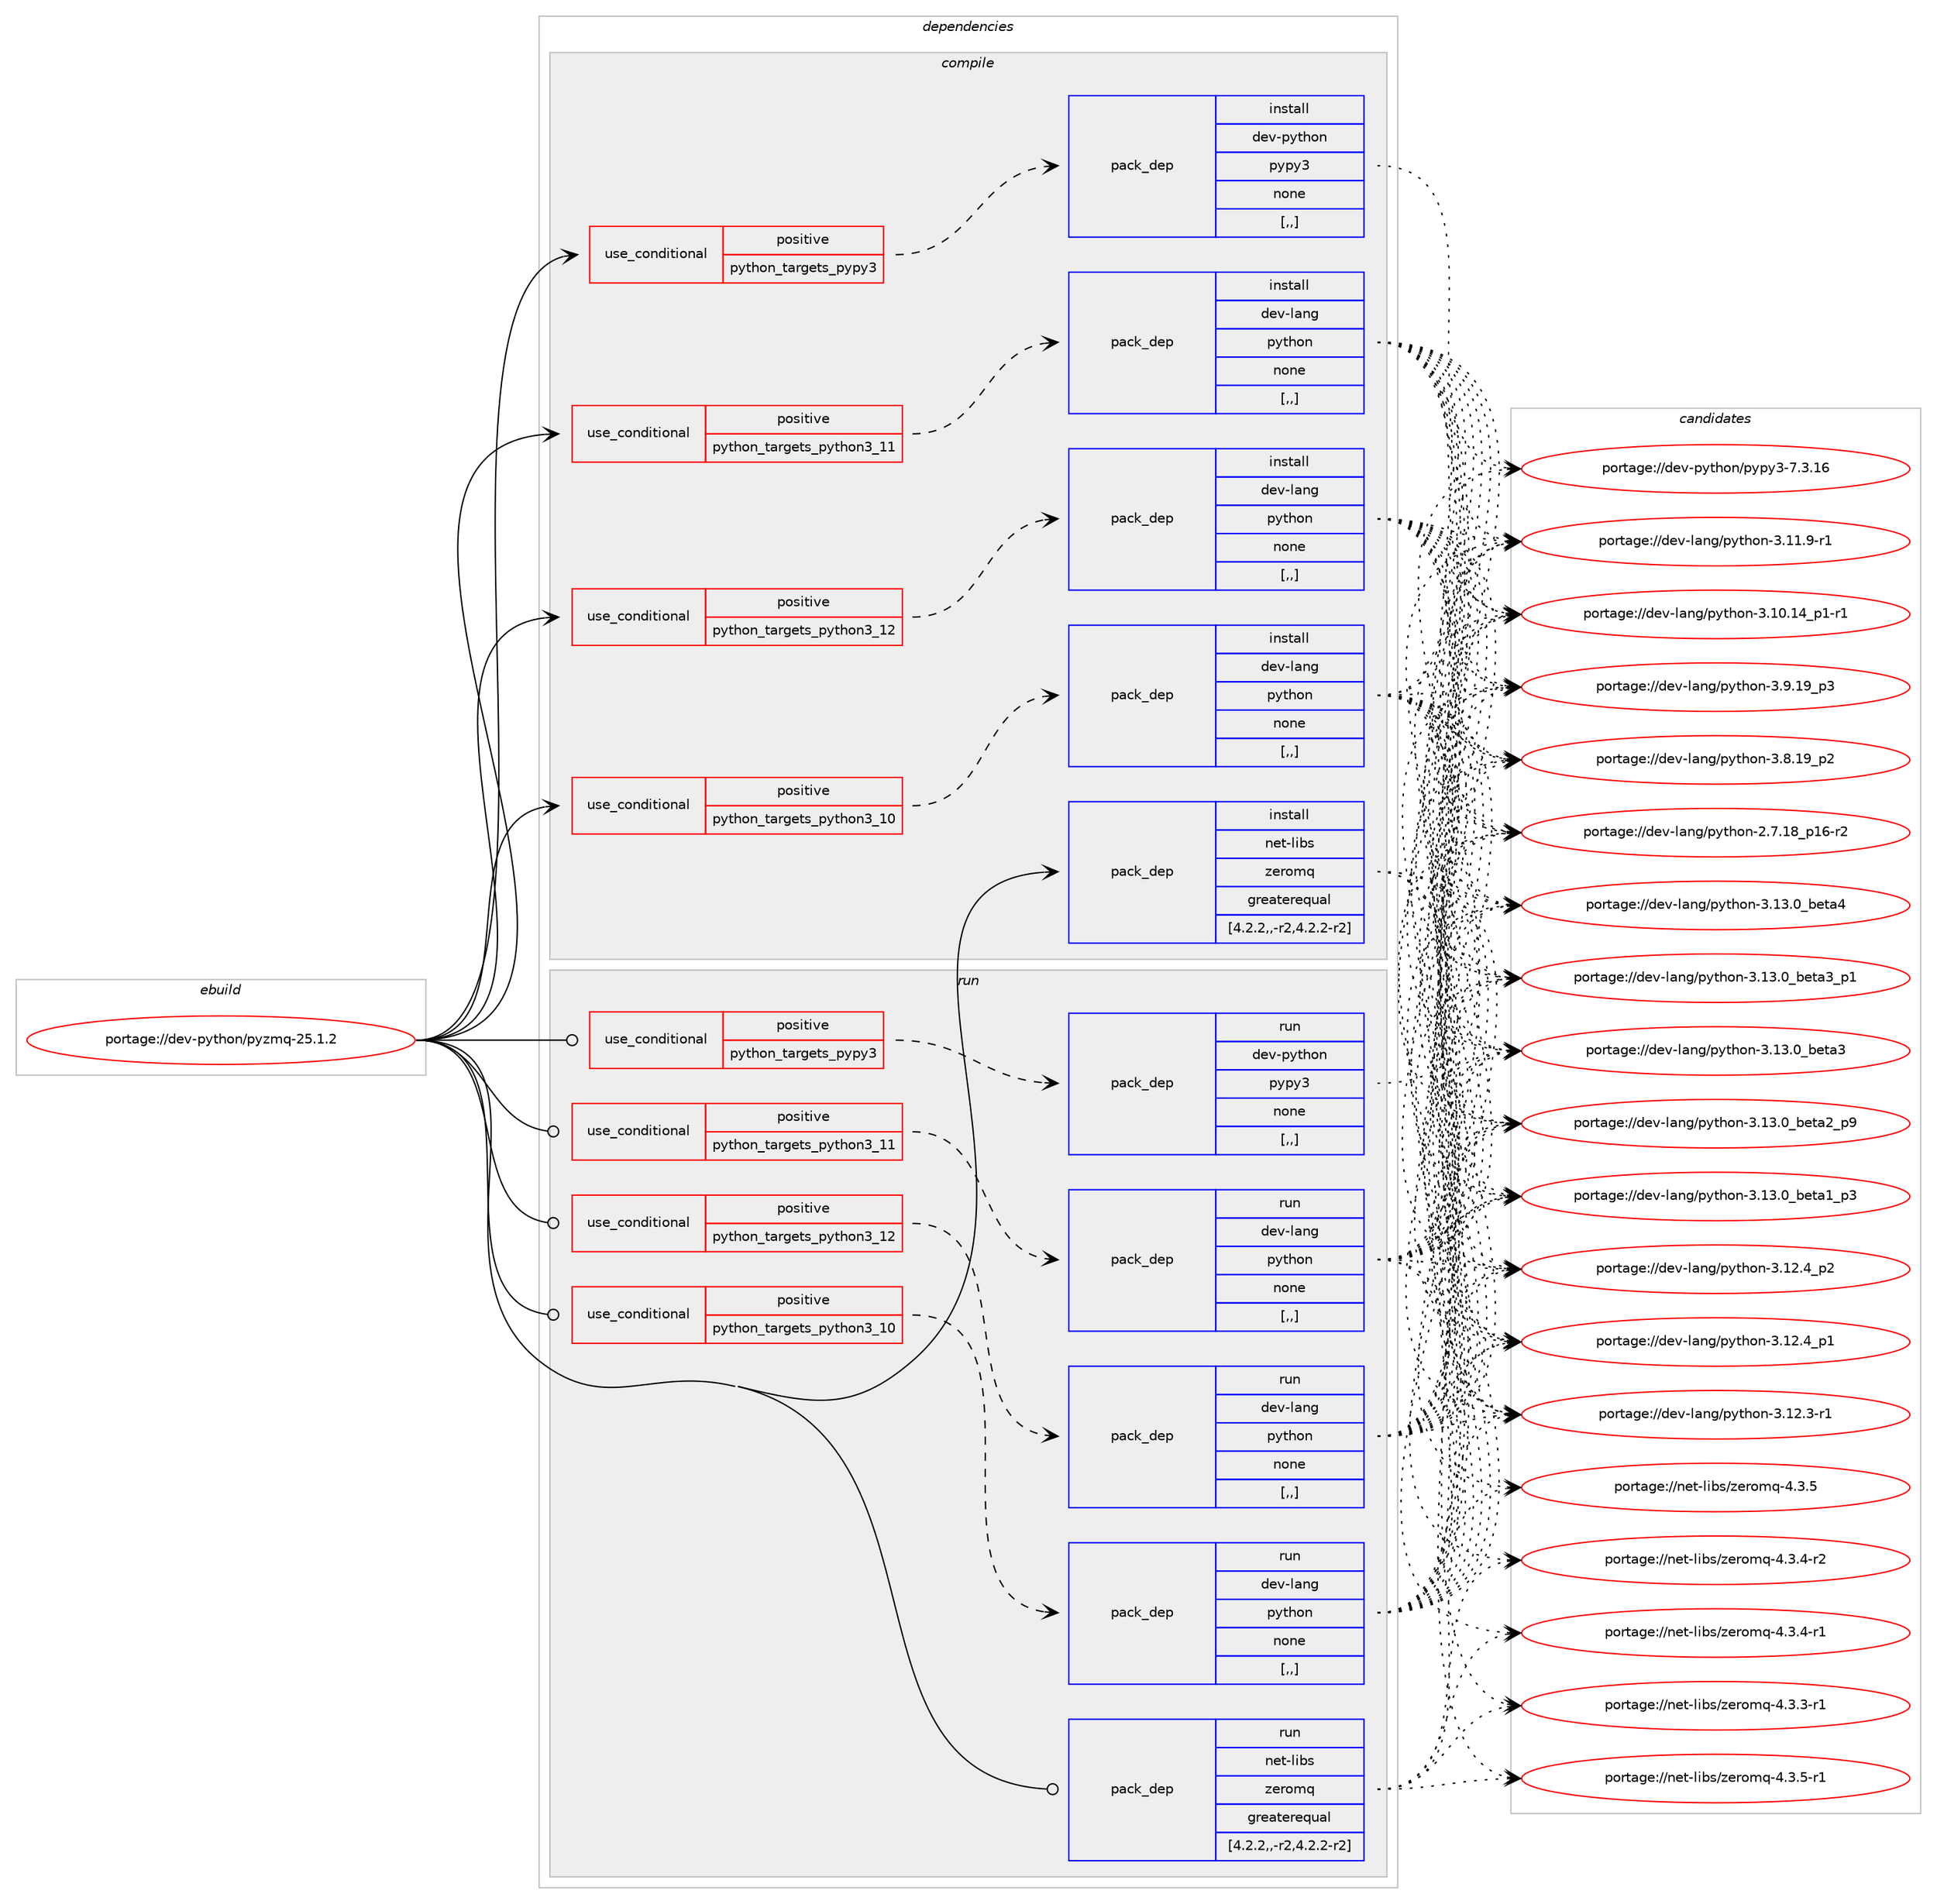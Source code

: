 digraph prolog {

# *************
# Graph options
# *************

newrank=true;
concentrate=true;
compound=true;
graph [rankdir=LR,fontname=Helvetica,fontsize=10,ranksep=1.5];#, ranksep=2.5, nodesep=0.2];
edge  [arrowhead=vee];
node  [fontname=Helvetica,fontsize=10];

# **********
# The ebuild
# **********

subgraph cluster_leftcol {
color=gray;
label=<<i>ebuild</i>>;
id [label="portage://dev-python/pyzmq-25.1.2", color=red, width=4, href="../dev-python/pyzmq-25.1.2.svg"];
}

# ****************
# The dependencies
# ****************

subgraph cluster_midcol {
color=gray;
label=<<i>dependencies</i>>;
subgraph cluster_compile {
fillcolor="#eeeeee";
style=filled;
label=<<i>compile</i>>;
subgraph cond38767 {
dependency161363 [label=<<TABLE BORDER="0" CELLBORDER="1" CELLSPACING="0" CELLPADDING="4"><TR><TD ROWSPAN="3" CELLPADDING="10">use_conditional</TD></TR><TR><TD>positive</TD></TR><TR><TD>python_targets_pypy3</TD></TR></TABLE>>, shape=none, color=red];
subgraph pack121324 {
dependency161364 [label=<<TABLE BORDER="0" CELLBORDER="1" CELLSPACING="0" CELLPADDING="4" WIDTH="220"><TR><TD ROWSPAN="6" CELLPADDING="30">pack_dep</TD></TR><TR><TD WIDTH="110">install</TD></TR><TR><TD>dev-python</TD></TR><TR><TD>pypy3</TD></TR><TR><TD>none</TD></TR><TR><TD>[,,]</TD></TR></TABLE>>, shape=none, color=blue];
}
dependency161363:e -> dependency161364:w [weight=20,style="dashed",arrowhead="vee"];
}
id:e -> dependency161363:w [weight=20,style="solid",arrowhead="vee"];
subgraph cond38768 {
dependency161365 [label=<<TABLE BORDER="0" CELLBORDER="1" CELLSPACING="0" CELLPADDING="4"><TR><TD ROWSPAN="3" CELLPADDING="10">use_conditional</TD></TR><TR><TD>positive</TD></TR><TR><TD>python_targets_python3_10</TD></TR></TABLE>>, shape=none, color=red];
subgraph pack121325 {
dependency161366 [label=<<TABLE BORDER="0" CELLBORDER="1" CELLSPACING="0" CELLPADDING="4" WIDTH="220"><TR><TD ROWSPAN="6" CELLPADDING="30">pack_dep</TD></TR><TR><TD WIDTH="110">install</TD></TR><TR><TD>dev-lang</TD></TR><TR><TD>python</TD></TR><TR><TD>none</TD></TR><TR><TD>[,,]</TD></TR></TABLE>>, shape=none, color=blue];
}
dependency161365:e -> dependency161366:w [weight=20,style="dashed",arrowhead="vee"];
}
id:e -> dependency161365:w [weight=20,style="solid",arrowhead="vee"];
subgraph cond38769 {
dependency161367 [label=<<TABLE BORDER="0" CELLBORDER="1" CELLSPACING="0" CELLPADDING="4"><TR><TD ROWSPAN="3" CELLPADDING="10">use_conditional</TD></TR><TR><TD>positive</TD></TR><TR><TD>python_targets_python3_11</TD></TR></TABLE>>, shape=none, color=red];
subgraph pack121326 {
dependency161368 [label=<<TABLE BORDER="0" CELLBORDER="1" CELLSPACING="0" CELLPADDING="4" WIDTH="220"><TR><TD ROWSPAN="6" CELLPADDING="30">pack_dep</TD></TR><TR><TD WIDTH="110">install</TD></TR><TR><TD>dev-lang</TD></TR><TR><TD>python</TD></TR><TR><TD>none</TD></TR><TR><TD>[,,]</TD></TR></TABLE>>, shape=none, color=blue];
}
dependency161367:e -> dependency161368:w [weight=20,style="dashed",arrowhead="vee"];
}
id:e -> dependency161367:w [weight=20,style="solid",arrowhead="vee"];
subgraph cond38770 {
dependency161369 [label=<<TABLE BORDER="0" CELLBORDER="1" CELLSPACING="0" CELLPADDING="4"><TR><TD ROWSPAN="3" CELLPADDING="10">use_conditional</TD></TR><TR><TD>positive</TD></TR><TR><TD>python_targets_python3_12</TD></TR></TABLE>>, shape=none, color=red];
subgraph pack121327 {
dependency161370 [label=<<TABLE BORDER="0" CELLBORDER="1" CELLSPACING="0" CELLPADDING="4" WIDTH="220"><TR><TD ROWSPAN="6" CELLPADDING="30">pack_dep</TD></TR><TR><TD WIDTH="110">install</TD></TR><TR><TD>dev-lang</TD></TR><TR><TD>python</TD></TR><TR><TD>none</TD></TR><TR><TD>[,,]</TD></TR></TABLE>>, shape=none, color=blue];
}
dependency161369:e -> dependency161370:w [weight=20,style="dashed",arrowhead="vee"];
}
id:e -> dependency161369:w [weight=20,style="solid",arrowhead="vee"];
subgraph pack121328 {
dependency161371 [label=<<TABLE BORDER="0" CELLBORDER="1" CELLSPACING="0" CELLPADDING="4" WIDTH="220"><TR><TD ROWSPAN="6" CELLPADDING="30">pack_dep</TD></TR><TR><TD WIDTH="110">install</TD></TR><TR><TD>net-libs</TD></TR><TR><TD>zeromq</TD></TR><TR><TD>greaterequal</TD></TR><TR><TD>[4.2.2,,-r2,4.2.2-r2]</TD></TR></TABLE>>, shape=none, color=blue];
}
id:e -> dependency161371:w [weight=20,style="solid",arrowhead="vee"];
}
subgraph cluster_compileandrun {
fillcolor="#eeeeee";
style=filled;
label=<<i>compile and run</i>>;
}
subgraph cluster_run {
fillcolor="#eeeeee";
style=filled;
label=<<i>run</i>>;
subgraph cond38771 {
dependency161372 [label=<<TABLE BORDER="0" CELLBORDER="1" CELLSPACING="0" CELLPADDING="4"><TR><TD ROWSPAN="3" CELLPADDING="10">use_conditional</TD></TR><TR><TD>positive</TD></TR><TR><TD>python_targets_pypy3</TD></TR></TABLE>>, shape=none, color=red];
subgraph pack121329 {
dependency161373 [label=<<TABLE BORDER="0" CELLBORDER="1" CELLSPACING="0" CELLPADDING="4" WIDTH="220"><TR><TD ROWSPAN="6" CELLPADDING="30">pack_dep</TD></TR><TR><TD WIDTH="110">run</TD></TR><TR><TD>dev-python</TD></TR><TR><TD>pypy3</TD></TR><TR><TD>none</TD></TR><TR><TD>[,,]</TD></TR></TABLE>>, shape=none, color=blue];
}
dependency161372:e -> dependency161373:w [weight=20,style="dashed",arrowhead="vee"];
}
id:e -> dependency161372:w [weight=20,style="solid",arrowhead="odot"];
subgraph cond38772 {
dependency161374 [label=<<TABLE BORDER="0" CELLBORDER="1" CELLSPACING="0" CELLPADDING="4"><TR><TD ROWSPAN="3" CELLPADDING="10">use_conditional</TD></TR><TR><TD>positive</TD></TR><TR><TD>python_targets_python3_10</TD></TR></TABLE>>, shape=none, color=red];
subgraph pack121330 {
dependency161375 [label=<<TABLE BORDER="0" CELLBORDER="1" CELLSPACING="0" CELLPADDING="4" WIDTH="220"><TR><TD ROWSPAN="6" CELLPADDING="30">pack_dep</TD></TR><TR><TD WIDTH="110">run</TD></TR><TR><TD>dev-lang</TD></TR><TR><TD>python</TD></TR><TR><TD>none</TD></TR><TR><TD>[,,]</TD></TR></TABLE>>, shape=none, color=blue];
}
dependency161374:e -> dependency161375:w [weight=20,style="dashed",arrowhead="vee"];
}
id:e -> dependency161374:w [weight=20,style="solid",arrowhead="odot"];
subgraph cond38773 {
dependency161376 [label=<<TABLE BORDER="0" CELLBORDER="1" CELLSPACING="0" CELLPADDING="4"><TR><TD ROWSPAN="3" CELLPADDING="10">use_conditional</TD></TR><TR><TD>positive</TD></TR><TR><TD>python_targets_python3_11</TD></TR></TABLE>>, shape=none, color=red];
subgraph pack121331 {
dependency161377 [label=<<TABLE BORDER="0" CELLBORDER="1" CELLSPACING="0" CELLPADDING="4" WIDTH="220"><TR><TD ROWSPAN="6" CELLPADDING="30">pack_dep</TD></TR><TR><TD WIDTH="110">run</TD></TR><TR><TD>dev-lang</TD></TR><TR><TD>python</TD></TR><TR><TD>none</TD></TR><TR><TD>[,,]</TD></TR></TABLE>>, shape=none, color=blue];
}
dependency161376:e -> dependency161377:w [weight=20,style="dashed",arrowhead="vee"];
}
id:e -> dependency161376:w [weight=20,style="solid",arrowhead="odot"];
subgraph cond38774 {
dependency161378 [label=<<TABLE BORDER="0" CELLBORDER="1" CELLSPACING="0" CELLPADDING="4"><TR><TD ROWSPAN="3" CELLPADDING="10">use_conditional</TD></TR><TR><TD>positive</TD></TR><TR><TD>python_targets_python3_12</TD></TR></TABLE>>, shape=none, color=red];
subgraph pack121332 {
dependency161379 [label=<<TABLE BORDER="0" CELLBORDER="1" CELLSPACING="0" CELLPADDING="4" WIDTH="220"><TR><TD ROWSPAN="6" CELLPADDING="30">pack_dep</TD></TR><TR><TD WIDTH="110">run</TD></TR><TR><TD>dev-lang</TD></TR><TR><TD>python</TD></TR><TR><TD>none</TD></TR><TR><TD>[,,]</TD></TR></TABLE>>, shape=none, color=blue];
}
dependency161378:e -> dependency161379:w [weight=20,style="dashed",arrowhead="vee"];
}
id:e -> dependency161378:w [weight=20,style="solid",arrowhead="odot"];
subgraph pack121333 {
dependency161380 [label=<<TABLE BORDER="0" CELLBORDER="1" CELLSPACING="0" CELLPADDING="4" WIDTH="220"><TR><TD ROWSPAN="6" CELLPADDING="30">pack_dep</TD></TR><TR><TD WIDTH="110">run</TD></TR><TR><TD>net-libs</TD></TR><TR><TD>zeromq</TD></TR><TR><TD>greaterequal</TD></TR><TR><TD>[4.2.2,,-r2,4.2.2-r2]</TD></TR></TABLE>>, shape=none, color=blue];
}
id:e -> dependency161380:w [weight=20,style="solid",arrowhead="odot"];
}
}

# **************
# The candidates
# **************

subgraph cluster_choices {
rank=same;
color=gray;
label=<<i>candidates</i>>;

subgraph choice121324 {
color=black;
nodesep=1;
choice10010111845112121116104111110471121211121215145554651464954 [label="portage://dev-python/pypy3-7.3.16", color=red, width=4,href="../dev-python/pypy3-7.3.16.svg"];
dependency161364:e -> choice10010111845112121116104111110471121211121215145554651464954:w [style=dotted,weight="100"];
}
subgraph choice121325 {
color=black;
nodesep=1;
choice1001011184510897110103471121211161041111104551464951464895981011169752 [label="portage://dev-lang/python-3.13.0_beta4", color=red, width=4,href="../dev-lang/python-3.13.0_beta4.svg"];
choice10010111845108971101034711212111610411111045514649514648959810111697519511249 [label="portage://dev-lang/python-3.13.0_beta3_p1", color=red, width=4,href="../dev-lang/python-3.13.0_beta3_p1.svg"];
choice1001011184510897110103471121211161041111104551464951464895981011169751 [label="portage://dev-lang/python-3.13.0_beta3", color=red, width=4,href="../dev-lang/python-3.13.0_beta3.svg"];
choice10010111845108971101034711212111610411111045514649514648959810111697509511257 [label="portage://dev-lang/python-3.13.0_beta2_p9", color=red, width=4,href="../dev-lang/python-3.13.0_beta2_p9.svg"];
choice10010111845108971101034711212111610411111045514649514648959810111697499511251 [label="portage://dev-lang/python-3.13.0_beta1_p3", color=red, width=4,href="../dev-lang/python-3.13.0_beta1_p3.svg"];
choice100101118451089711010347112121116104111110455146495046529511250 [label="portage://dev-lang/python-3.12.4_p2", color=red, width=4,href="../dev-lang/python-3.12.4_p2.svg"];
choice100101118451089711010347112121116104111110455146495046529511249 [label="portage://dev-lang/python-3.12.4_p1", color=red, width=4,href="../dev-lang/python-3.12.4_p1.svg"];
choice100101118451089711010347112121116104111110455146495046514511449 [label="portage://dev-lang/python-3.12.3-r1", color=red, width=4,href="../dev-lang/python-3.12.3-r1.svg"];
choice100101118451089711010347112121116104111110455146494946574511449 [label="portage://dev-lang/python-3.11.9-r1", color=red, width=4,href="../dev-lang/python-3.11.9-r1.svg"];
choice100101118451089711010347112121116104111110455146494846495295112494511449 [label="portage://dev-lang/python-3.10.14_p1-r1", color=red, width=4,href="../dev-lang/python-3.10.14_p1-r1.svg"];
choice100101118451089711010347112121116104111110455146574649579511251 [label="portage://dev-lang/python-3.9.19_p3", color=red, width=4,href="../dev-lang/python-3.9.19_p3.svg"];
choice100101118451089711010347112121116104111110455146564649579511250 [label="portage://dev-lang/python-3.8.19_p2", color=red, width=4,href="../dev-lang/python-3.8.19_p2.svg"];
choice100101118451089711010347112121116104111110455046554649569511249544511450 [label="portage://dev-lang/python-2.7.18_p16-r2", color=red, width=4,href="../dev-lang/python-2.7.18_p16-r2.svg"];
dependency161366:e -> choice1001011184510897110103471121211161041111104551464951464895981011169752:w [style=dotted,weight="100"];
dependency161366:e -> choice10010111845108971101034711212111610411111045514649514648959810111697519511249:w [style=dotted,weight="100"];
dependency161366:e -> choice1001011184510897110103471121211161041111104551464951464895981011169751:w [style=dotted,weight="100"];
dependency161366:e -> choice10010111845108971101034711212111610411111045514649514648959810111697509511257:w [style=dotted,weight="100"];
dependency161366:e -> choice10010111845108971101034711212111610411111045514649514648959810111697499511251:w [style=dotted,weight="100"];
dependency161366:e -> choice100101118451089711010347112121116104111110455146495046529511250:w [style=dotted,weight="100"];
dependency161366:e -> choice100101118451089711010347112121116104111110455146495046529511249:w [style=dotted,weight="100"];
dependency161366:e -> choice100101118451089711010347112121116104111110455146495046514511449:w [style=dotted,weight="100"];
dependency161366:e -> choice100101118451089711010347112121116104111110455146494946574511449:w [style=dotted,weight="100"];
dependency161366:e -> choice100101118451089711010347112121116104111110455146494846495295112494511449:w [style=dotted,weight="100"];
dependency161366:e -> choice100101118451089711010347112121116104111110455146574649579511251:w [style=dotted,weight="100"];
dependency161366:e -> choice100101118451089711010347112121116104111110455146564649579511250:w [style=dotted,weight="100"];
dependency161366:e -> choice100101118451089711010347112121116104111110455046554649569511249544511450:w [style=dotted,weight="100"];
}
subgraph choice121326 {
color=black;
nodesep=1;
choice1001011184510897110103471121211161041111104551464951464895981011169752 [label="portage://dev-lang/python-3.13.0_beta4", color=red, width=4,href="../dev-lang/python-3.13.0_beta4.svg"];
choice10010111845108971101034711212111610411111045514649514648959810111697519511249 [label="portage://dev-lang/python-3.13.0_beta3_p1", color=red, width=4,href="../dev-lang/python-3.13.0_beta3_p1.svg"];
choice1001011184510897110103471121211161041111104551464951464895981011169751 [label="portage://dev-lang/python-3.13.0_beta3", color=red, width=4,href="../dev-lang/python-3.13.0_beta3.svg"];
choice10010111845108971101034711212111610411111045514649514648959810111697509511257 [label="portage://dev-lang/python-3.13.0_beta2_p9", color=red, width=4,href="../dev-lang/python-3.13.0_beta2_p9.svg"];
choice10010111845108971101034711212111610411111045514649514648959810111697499511251 [label="portage://dev-lang/python-3.13.0_beta1_p3", color=red, width=4,href="../dev-lang/python-3.13.0_beta1_p3.svg"];
choice100101118451089711010347112121116104111110455146495046529511250 [label="portage://dev-lang/python-3.12.4_p2", color=red, width=4,href="../dev-lang/python-3.12.4_p2.svg"];
choice100101118451089711010347112121116104111110455146495046529511249 [label="portage://dev-lang/python-3.12.4_p1", color=red, width=4,href="../dev-lang/python-3.12.4_p1.svg"];
choice100101118451089711010347112121116104111110455146495046514511449 [label="portage://dev-lang/python-3.12.3-r1", color=red, width=4,href="../dev-lang/python-3.12.3-r1.svg"];
choice100101118451089711010347112121116104111110455146494946574511449 [label="portage://dev-lang/python-3.11.9-r1", color=red, width=4,href="../dev-lang/python-3.11.9-r1.svg"];
choice100101118451089711010347112121116104111110455146494846495295112494511449 [label="portage://dev-lang/python-3.10.14_p1-r1", color=red, width=4,href="../dev-lang/python-3.10.14_p1-r1.svg"];
choice100101118451089711010347112121116104111110455146574649579511251 [label="portage://dev-lang/python-3.9.19_p3", color=red, width=4,href="../dev-lang/python-3.9.19_p3.svg"];
choice100101118451089711010347112121116104111110455146564649579511250 [label="portage://dev-lang/python-3.8.19_p2", color=red, width=4,href="../dev-lang/python-3.8.19_p2.svg"];
choice100101118451089711010347112121116104111110455046554649569511249544511450 [label="portage://dev-lang/python-2.7.18_p16-r2", color=red, width=4,href="../dev-lang/python-2.7.18_p16-r2.svg"];
dependency161368:e -> choice1001011184510897110103471121211161041111104551464951464895981011169752:w [style=dotted,weight="100"];
dependency161368:e -> choice10010111845108971101034711212111610411111045514649514648959810111697519511249:w [style=dotted,weight="100"];
dependency161368:e -> choice1001011184510897110103471121211161041111104551464951464895981011169751:w [style=dotted,weight="100"];
dependency161368:e -> choice10010111845108971101034711212111610411111045514649514648959810111697509511257:w [style=dotted,weight="100"];
dependency161368:e -> choice10010111845108971101034711212111610411111045514649514648959810111697499511251:w [style=dotted,weight="100"];
dependency161368:e -> choice100101118451089711010347112121116104111110455146495046529511250:w [style=dotted,weight="100"];
dependency161368:e -> choice100101118451089711010347112121116104111110455146495046529511249:w [style=dotted,weight="100"];
dependency161368:e -> choice100101118451089711010347112121116104111110455146495046514511449:w [style=dotted,weight="100"];
dependency161368:e -> choice100101118451089711010347112121116104111110455146494946574511449:w [style=dotted,weight="100"];
dependency161368:e -> choice100101118451089711010347112121116104111110455146494846495295112494511449:w [style=dotted,weight="100"];
dependency161368:e -> choice100101118451089711010347112121116104111110455146574649579511251:w [style=dotted,weight="100"];
dependency161368:e -> choice100101118451089711010347112121116104111110455146564649579511250:w [style=dotted,weight="100"];
dependency161368:e -> choice100101118451089711010347112121116104111110455046554649569511249544511450:w [style=dotted,weight="100"];
}
subgraph choice121327 {
color=black;
nodesep=1;
choice1001011184510897110103471121211161041111104551464951464895981011169752 [label="portage://dev-lang/python-3.13.0_beta4", color=red, width=4,href="../dev-lang/python-3.13.0_beta4.svg"];
choice10010111845108971101034711212111610411111045514649514648959810111697519511249 [label="portage://dev-lang/python-3.13.0_beta3_p1", color=red, width=4,href="../dev-lang/python-3.13.0_beta3_p1.svg"];
choice1001011184510897110103471121211161041111104551464951464895981011169751 [label="portage://dev-lang/python-3.13.0_beta3", color=red, width=4,href="../dev-lang/python-3.13.0_beta3.svg"];
choice10010111845108971101034711212111610411111045514649514648959810111697509511257 [label="portage://dev-lang/python-3.13.0_beta2_p9", color=red, width=4,href="../dev-lang/python-3.13.0_beta2_p9.svg"];
choice10010111845108971101034711212111610411111045514649514648959810111697499511251 [label="portage://dev-lang/python-3.13.0_beta1_p3", color=red, width=4,href="../dev-lang/python-3.13.0_beta1_p3.svg"];
choice100101118451089711010347112121116104111110455146495046529511250 [label="portage://dev-lang/python-3.12.4_p2", color=red, width=4,href="../dev-lang/python-3.12.4_p2.svg"];
choice100101118451089711010347112121116104111110455146495046529511249 [label="portage://dev-lang/python-3.12.4_p1", color=red, width=4,href="../dev-lang/python-3.12.4_p1.svg"];
choice100101118451089711010347112121116104111110455146495046514511449 [label="portage://dev-lang/python-3.12.3-r1", color=red, width=4,href="../dev-lang/python-3.12.3-r1.svg"];
choice100101118451089711010347112121116104111110455146494946574511449 [label="portage://dev-lang/python-3.11.9-r1", color=red, width=4,href="../dev-lang/python-3.11.9-r1.svg"];
choice100101118451089711010347112121116104111110455146494846495295112494511449 [label="portage://dev-lang/python-3.10.14_p1-r1", color=red, width=4,href="../dev-lang/python-3.10.14_p1-r1.svg"];
choice100101118451089711010347112121116104111110455146574649579511251 [label="portage://dev-lang/python-3.9.19_p3", color=red, width=4,href="../dev-lang/python-3.9.19_p3.svg"];
choice100101118451089711010347112121116104111110455146564649579511250 [label="portage://dev-lang/python-3.8.19_p2", color=red, width=4,href="../dev-lang/python-3.8.19_p2.svg"];
choice100101118451089711010347112121116104111110455046554649569511249544511450 [label="portage://dev-lang/python-2.7.18_p16-r2", color=red, width=4,href="../dev-lang/python-2.7.18_p16-r2.svg"];
dependency161370:e -> choice1001011184510897110103471121211161041111104551464951464895981011169752:w [style=dotted,weight="100"];
dependency161370:e -> choice10010111845108971101034711212111610411111045514649514648959810111697519511249:w [style=dotted,weight="100"];
dependency161370:e -> choice1001011184510897110103471121211161041111104551464951464895981011169751:w [style=dotted,weight="100"];
dependency161370:e -> choice10010111845108971101034711212111610411111045514649514648959810111697509511257:w [style=dotted,weight="100"];
dependency161370:e -> choice10010111845108971101034711212111610411111045514649514648959810111697499511251:w [style=dotted,weight="100"];
dependency161370:e -> choice100101118451089711010347112121116104111110455146495046529511250:w [style=dotted,weight="100"];
dependency161370:e -> choice100101118451089711010347112121116104111110455146495046529511249:w [style=dotted,weight="100"];
dependency161370:e -> choice100101118451089711010347112121116104111110455146495046514511449:w [style=dotted,weight="100"];
dependency161370:e -> choice100101118451089711010347112121116104111110455146494946574511449:w [style=dotted,weight="100"];
dependency161370:e -> choice100101118451089711010347112121116104111110455146494846495295112494511449:w [style=dotted,weight="100"];
dependency161370:e -> choice100101118451089711010347112121116104111110455146574649579511251:w [style=dotted,weight="100"];
dependency161370:e -> choice100101118451089711010347112121116104111110455146564649579511250:w [style=dotted,weight="100"];
dependency161370:e -> choice100101118451089711010347112121116104111110455046554649569511249544511450:w [style=dotted,weight="100"];
}
subgraph choice121328 {
color=black;
nodesep=1;
choice1101011164510810598115471221011141111091134552465146534511449 [label="portage://net-libs/zeromq-4.3.5-r1", color=red, width=4,href="../net-libs/zeromq-4.3.5-r1.svg"];
choice110101116451081059811547122101114111109113455246514653 [label="portage://net-libs/zeromq-4.3.5", color=red, width=4,href="../net-libs/zeromq-4.3.5.svg"];
choice1101011164510810598115471221011141111091134552465146524511450 [label="portage://net-libs/zeromq-4.3.4-r2", color=red, width=4,href="../net-libs/zeromq-4.3.4-r2.svg"];
choice1101011164510810598115471221011141111091134552465146524511449 [label="portage://net-libs/zeromq-4.3.4-r1", color=red, width=4,href="../net-libs/zeromq-4.3.4-r1.svg"];
choice1101011164510810598115471221011141111091134552465146514511449 [label="portage://net-libs/zeromq-4.3.3-r1", color=red, width=4,href="../net-libs/zeromq-4.3.3-r1.svg"];
dependency161371:e -> choice1101011164510810598115471221011141111091134552465146534511449:w [style=dotted,weight="100"];
dependency161371:e -> choice110101116451081059811547122101114111109113455246514653:w [style=dotted,weight="100"];
dependency161371:e -> choice1101011164510810598115471221011141111091134552465146524511450:w [style=dotted,weight="100"];
dependency161371:e -> choice1101011164510810598115471221011141111091134552465146524511449:w [style=dotted,weight="100"];
dependency161371:e -> choice1101011164510810598115471221011141111091134552465146514511449:w [style=dotted,weight="100"];
}
subgraph choice121329 {
color=black;
nodesep=1;
choice10010111845112121116104111110471121211121215145554651464954 [label="portage://dev-python/pypy3-7.3.16", color=red, width=4,href="../dev-python/pypy3-7.3.16.svg"];
dependency161373:e -> choice10010111845112121116104111110471121211121215145554651464954:w [style=dotted,weight="100"];
}
subgraph choice121330 {
color=black;
nodesep=1;
choice1001011184510897110103471121211161041111104551464951464895981011169752 [label="portage://dev-lang/python-3.13.0_beta4", color=red, width=4,href="../dev-lang/python-3.13.0_beta4.svg"];
choice10010111845108971101034711212111610411111045514649514648959810111697519511249 [label="portage://dev-lang/python-3.13.0_beta3_p1", color=red, width=4,href="../dev-lang/python-3.13.0_beta3_p1.svg"];
choice1001011184510897110103471121211161041111104551464951464895981011169751 [label="portage://dev-lang/python-3.13.0_beta3", color=red, width=4,href="../dev-lang/python-3.13.0_beta3.svg"];
choice10010111845108971101034711212111610411111045514649514648959810111697509511257 [label="portage://dev-lang/python-3.13.0_beta2_p9", color=red, width=4,href="../dev-lang/python-3.13.0_beta2_p9.svg"];
choice10010111845108971101034711212111610411111045514649514648959810111697499511251 [label="portage://dev-lang/python-3.13.0_beta1_p3", color=red, width=4,href="../dev-lang/python-3.13.0_beta1_p3.svg"];
choice100101118451089711010347112121116104111110455146495046529511250 [label="portage://dev-lang/python-3.12.4_p2", color=red, width=4,href="../dev-lang/python-3.12.4_p2.svg"];
choice100101118451089711010347112121116104111110455146495046529511249 [label="portage://dev-lang/python-3.12.4_p1", color=red, width=4,href="../dev-lang/python-3.12.4_p1.svg"];
choice100101118451089711010347112121116104111110455146495046514511449 [label="portage://dev-lang/python-3.12.3-r1", color=red, width=4,href="../dev-lang/python-3.12.3-r1.svg"];
choice100101118451089711010347112121116104111110455146494946574511449 [label="portage://dev-lang/python-3.11.9-r1", color=red, width=4,href="../dev-lang/python-3.11.9-r1.svg"];
choice100101118451089711010347112121116104111110455146494846495295112494511449 [label="portage://dev-lang/python-3.10.14_p1-r1", color=red, width=4,href="../dev-lang/python-3.10.14_p1-r1.svg"];
choice100101118451089711010347112121116104111110455146574649579511251 [label="portage://dev-lang/python-3.9.19_p3", color=red, width=4,href="../dev-lang/python-3.9.19_p3.svg"];
choice100101118451089711010347112121116104111110455146564649579511250 [label="portage://dev-lang/python-3.8.19_p2", color=red, width=4,href="../dev-lang/python-3.8.19_p2.svg"];
choice100101118451089711010347112121116104111110455046554649569511249544511450 [label="portage://dev-lang/python-2.7.18_p16-r2", color=red, width=4,href="../dev-lang/python-2.7.18_p16-r2.svg"];
dependency161375:e -> choice1001011184510897110103471121211161041111104551464951464895981011169752:w [style=dotted,weight="100"];
dependency161375:e -> choice10010111845108971101034711212111610411111045514649514648959810111697519511249:w [style=dotted,weight="100"];
dependency161375:e -> choice1001011184510897110103471121211161041111104551464951464895981011169751:w [style=dotted,weight="100"];
dependency161375:e -> choice10010111845108971101034711212111610411111045514649514648959810111697509511257:w [style=dotted,weight="100"];
dependency161375:e -> choice10010111845108971101034711212111610411111045514649514648959810111697499511251:w [style=dotted,weight="100"];
dependency161375:e -> choice100101118451089711010347112121116104111110455146495046529511250:w [style=dotted,weight="100"];
dependency161375:e -> choice100101118451089711010347112121116104111110455146495046529511249:w [style=dotted,weight="100"];
dependency161375:e -> choice100101118451089711010347112121116104111110455146495046514511449:w [style=dotted,weight="100"];
dependency161375:e -> choice100101118451089711010347112121116104111110455146494946574511449:w [style=dotted,weight="100"];
dependency161375:e -> choice100101118451089711010347112121116104111110455146494846495295112494511449:w [style=dotted,weight="100"];
dependency161375:e -> choice100101118451089711010347112121116104111110455146574649579511251:w [style=dotted,weight="100"];
dependency161375:e -> choice100101118451089711010347112121116104111110455146564649579511250:w [style=dotted,weight="100"];
dependency161375:e -> choice100101118451089711010347112121116104111110455046554649569511249544511450:w [style=dotted,weight="100"];
}
subgraph choice121331 {
color=black;
nodesep=1;
choice1001011184510897110103471121211161041111104551464951464895981011169752 [label="portage://dev-lang/python-3.13.0_beta4", color=red, width=4,href="../dev-lang/python-3.13.0_beta4.svg"];
choice10010111845108971101034711212111610411111045514649514648959810111697519511249 [label="portage://dev-lang/python-3.13.0_beta3_p1", color=red, width=4,href="../dev-lang/python-3.13.0_beta3_p1.svg"];
choice1001011184510897110103471121211161041111104551464951464895981011169751 [label="portage://dev-lang/python-3.13.0_beta3", color=red, width=4,href="../dev-lang/python-3.13.0_beta3.svg"];
choice10010111845108971101034711212111610411111045514649514648959810111697509511257 [label="portage://dev-lang/python-3.13.0_beta2_p9", color=red, width=4,href="../dev-lang/python-3.13.0_beta2_p9.svg"];
choice10010111845108971101034711212111610411111045514649514648959810111697499511251 [label="portage://dev-lang/python-3.13.0_beta1_p3", color=red, width=4,href="../dev-lang/python-3.13.0_beta1_p3.svg"];
choice100101118451089711010347112121116104111110455146495046529511250 [label="portage://dev-lang/python-3.12.4_p2", color=red, width=4,href="../dev-lang/python-3.12.4_p2.svg"];
choice100101118451089711010347112121116104111110455146495046529511249 [label="portage://dev-lang/python-3.12.4_p1", color=red, width=4,href="../dev-lang/python-3.12.4_p1.svg"];
choice100101118451089711010347112121116104111110455146495046514511449 [label="portage://dev-lang/python-3.12.3-r1", color=red, width=4,href="../dev-lang/python-3.12.3-r1.svg"];
choice100101118451089711010347112121116104111110455146494946574511449 [label="portage://dev-lang/python-3.11.9-r1", color=red, width=4,href="../dev-lang/python-3.11.9-r1.svg"];
choice100101118451089711010347112121116104111110455146494846495295112494511449 [label="portage://dev-lang/python-3.10.14_p1-r1", color=red, width=4,href="../dev-lang/python-3.10.14_p1-r1.svg"];
choice100101118451089711010347112121116104111110455146574649579511251 [label="portage://dev-lang/python-3.9.19_p3", color=red, width=4,href="../dev-lang/python-3.9.19_p3.svg"];
choice100101118451089711010347112121116104111110455146564649579511250 [label="portage://dev-lang/python-3.8.19_p2", color=red, width=4,href="../dev-lang/python-3.8.19_p2.svg"];
choice100101118451089711010347112121116104111110455046554649569511249544511450 [label="portage://dev-lang/python-2.7.18_p16-r2", color=red, width=4,href="../dev-lang/python-2.7.18_p16-r2.svg"];
dependency161377:e -> choice1001011184510897110103471121211161041111104551464951464895981011169752:w [style=dotted,weight="100"];
dependency161377:e -> choice10010111845108971101034711212111610411111045514649514648959810111697519511249:w [style=dotted,weight="100"];
dependency161377:e -> choice1001011184510897110103471121211161041111104551464951464895981011169751:w [style=dotted,weight="100"];
dependency161377:e -> choice10010111845108971101034711212111610411111045514649514648959810111697509511257:w [style=dotted,weight="100"];
dependency161377:e -> choice10010111845108971101034711212111610411111045514649514648959810111697499511251:w [style=dotted,weight="100"];
dependency161377:e -> choice100101118451089711010347112121116104111110455146495046529511250:w [style=dotted,weight="100"];
dependency161377:e -> choice100101118451089711010347112121116104111110455146495046529511249:w [style=dotted,weight="100"];
dependency161377:e -> choice100101118451089711010347112121116104111110455146495046514511449:w [style=dotted,weight="100"];
dependency161377:e -> choice100101118451089711010347112121116104111110455146494946574511449:w [style=dotted,weight="100"];
dependency161377:e -> choice100101118451089711010347112121116104111110455146494846495295112494511449:w [style=dotted,weight="100"];
dependency161377:e -> choice100101118451089711010347112121116104111110455146574649579511251:w [style=dotted,weight="100"];
dependency161377:e -> choice100101118451089711010347112121116104111110455146564649579511250:w [style=dotted,weight="100"];
dependency161377:e -> choice100101118451089711010347112121116104111110455046554649569511249544511450:w [style=dotted,weight="100"];
}
subgraph choice121332 {
color=black;
nodesep=1;
choice1001011184510897110103471121211161041111104551464951464895981011169752 [label="portage://dev-lang/python-3.13.0_beta4", color=red, width=4,href="../dev-lang/python-3.13.0_beta4.svg"];
choice10010111845108971101034711212111610411111045514649514648959810111697519511249 [label="portage://dev-lang/python-3.13.0_beta3_p1", color=red, width=4,href="../dev-lang/python-3.13.0_beta3_p1.svg"];
choice1001011184510897110103471121211161041111104551464951464895981011169751 [label="portage://dev-lang/python-3.13.0_beta3", color=red, width=4,href="../dev-lang/python-3.13.0_beta3.svg"];
choice10010111845108971101034711212111610411111045514649514648959810111697509511257 [label="portage://dev-lang/python-3.13.0_beta2_p9", color=red, width=4,href="../dev-lang/python-3.13.0_beta2_p9.svg"];
choice10010111845108971101034711212111610411111045514649514648959810111697499511251 [label="portage://dev-lang/python-3.13.0_beta1_p3", color=red, width=4,href="../dev-lang/python-3.13.0_beta1_p3.svg"];
choice100101118451089711010347112121116104111110455146495046529511250 [label="portage://dev-lang/python-3.12.4_p2", color=red, width=4,href="../dev-lang/python-3.12.4_p2.svg"];
choice100101118451089711010347112121116104111110455146495046529511249 [label="portage://dev-lang/python-3.12.4_p1", color=red, width=4,href="../dev-lang/python-3.12.4_p1.svg"];
choice100101118451089711010347112121116104111110455146495046514511449 [label="portage://dev-lang/python-3.12.3-r1", color=red, width=4,href="../dev-lang/python-3.12.3-r1.svg"];
choice100101118451089711010347112121116104111110455146494946574511449 [label="portage://dev-lang/python-3.11.9-r1", color=red, width=4,href="../dev-lang/python-3.11.9-r1.svg"];
choice100101118451089711010347112121116104111110455146494846495295112494511449 [label="portage://dev-lang/python-3.10.14_p1-r1", color=red, width=4,href="../dev-lang/python-3.10.14_p1-r1.svg"];
choice100101118451089711010347112121116104111110455146574649579511251 [label="portage://dev-lang/python-3.9.19_p3", color=red, width=4,href="../dev-lang/python-3.9.19_p3.svg"];
choice100101118451089711010347112121116104111110455146564649579511250 [label="portage://dev-lang/python-3.8.19_p2", color=red, width=4,href="../dev-lang/python-3.8.19_p2.svg"];
choice100101118451089711010347112121116104111110455046554649569511249544511450 [label="portage://dev-lang/python-2.7.18_p16-r2", color=red, width=4,href="../dev-lang/python-2.7.18_p16-r2.svg"];
dependency161379:e -> choice1001011184510897110103471121211161041111104551464951464895981011169752:w [style=dotted,weight="100"];
dependency161379:e -> choice10010111845108971101034711212111610411111045514649514648959810111697519511249:w [style=dotted,weight="100"];
dependency161379:e -> choice1001011184510897110103471121211161041111104551464951464895981011169751:w [style=dotted,weight="100"];
dependency161379:e -> choice10010111845108971101034711212111610411111045514649514648959810111697509511257:w [style=dotted,weight="100"];
dependency161379:e -> choice10010111845108971101034711212111610411111045514649514648959810111697499511251:w [style=dotted,weight="100"];
dependency161379:e -> choice100101118451089711010347112121116104111110455146495046529511250:w [style=dotted,weight="100"];
dependency161379:e -> choice100101118451089711010347112121116104111110455146495046529511249:w [style=dotted,weight="100"];
dependency161379:e -> choice100101118451089711010347112121116104111110455146495046514511449:w [style=dotted,weight="100"];
dependency161379:e -> choice100101118451089711010347112121116104111110455146494946574511449:w [style=dotted,weight="100"];
dependency161379:e -> choice100101118451089711010347112121116104111110455146494846495295112494511449:w [style=dotted,weight="100"];
dependency161379:e -> choice100101118451089711010347112121116104111110455146574649579511251:w [style=dotted,weight="100"];
dependency161379:e -> choice100101118451089711010347112121116104111110455146564649579511250:w [style=dotted,weight="100"];
dependency161379:e -> choice100101118451089711010347112121116104111110455046554649569511249544511450:w [style=dotted,weight="100"];
}
subgraph choice121333 {
color=black;
nodesep=1;
choice1101011164510810598115471221011141111091134552465146534511449 [label="portage://net-libs/zeromq-4.3.5-r1", color=red, width=4,href="../net-libs/zeromq-4.3.5-r1.svg"];
choice110101116451081059811547122101114111109113455246514653 [label="portage://net-libs/zeromq-4.3.5", color=red, width=4,href="../net-libs/zeromq-4.3.5.svg"];
choice1101011164510810598115471221011141111091134552465146524511450 [label="portage://net-libs/zeromq-4.3.4-r2", color=red, width=4,href="../net-libs/zeromq-4.3.4-r2.svg"];
choice1101011164510810598115471221011141111091134552465146524511449 [label="portage://net-libs/zeromq-4.3.4-r1", color=red, width=4,href="../net-libs/zeromq-4.3.4-r1.svg"];
choice1101011164510810598115471221011141111091134552465146514511449 [label="portage://net-libs/zeromq-4.3.3-r1", color=red, width=4,href="../net-libs/zeromq-4.3.3-r1.svg"];
dependency161380:e -> choice1101011164510810598115471221011141111091134552465146534511449:w [style=dotted,weight="100"];
dependency161380:e -> choice110101116451081059811547122101114111109113455246514653:w [style=dotted,weight="100"];
dependency161380:e -> choice1101011164510810598115471221011141111091134552465146524511450:w [style=dotted,weight="100"];
dependency161380:e -> choice1101011164510810598115471221011141111091134552465146524511449:w [style=dotted,weight="100"];
dependency161380:e -> choice1101011164510810598115471221011141111091134552465146514511449:w [style=dotted,weight="100"];
}
}

}
